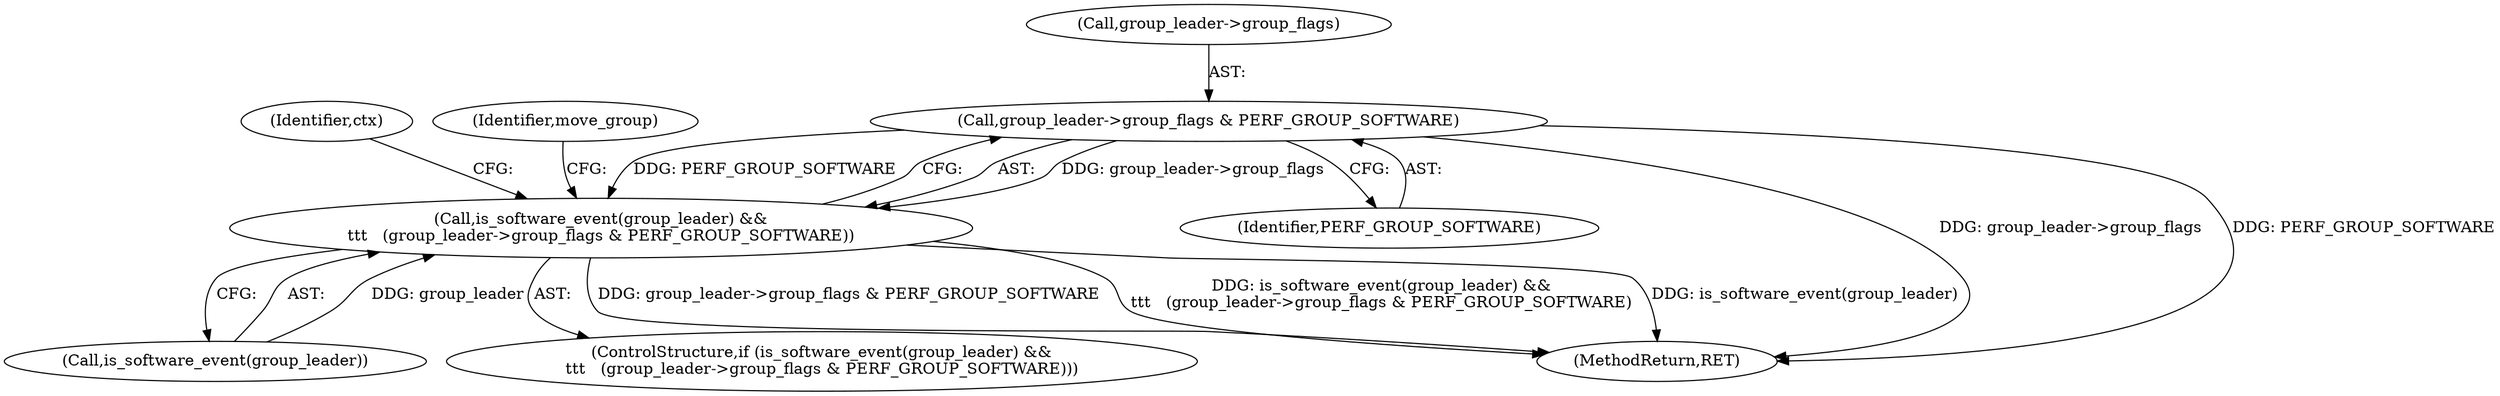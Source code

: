 digraph "0_linux_c3c87e770458aa004bd7ed3f29945ff436fd6511@pointer" {
"1000415" [label="(Call,group_leader->group_flags & PERF_GROUP_SOFTWARE)"];
"1000412" [label="(Call,is_software_event(group_leader) &&\n\t\t\t   (group_leader->group_flags & PERF_GROUP_SOFTWARE))"];
"1000425" [label="(Identifier,ctx)"];
"1000419" [label="(Identifier,PERF_GROUP_SOFTWARE)"];
"1000415" [label="(Call,group_leader->group_flags & PERF_GROUP_SOFTWARE)"];
"1000668" [label="(MethodReturn,RET)"];
"1000413" [label="(Call,is_software_event(group_leader))"];
"1000411" [label="(ControlStructure,if (is_software_event(group_leader) &&\n\t\t\t   (group_leader->group_flags & PERF_GROUP_SOFTWARE)))"];
"1000412" [label="(Call,is_software_event(group_leader) &&\n\t\t\t   (group_leader->group_flags & PERF_GROUP_SOFTWARE))"];
"1000416" [label="(Call,group_leader->group_flags)"];
"1000422" [label="(Identifier,move_group)"];
"1000415" -> "1000412"  [label="AST: "];
"1000415" -> "1000419"  [label="CFG: "];
"1000416" -> "1000415"  [label="AST: "];
"1000419" -> "1000415"  [label="AST: "];
"1000412" -> "1000415"  [label="CFG: "];
"1000415" -> "1000668"  [label="DDG: group_leader->group_flags"];
"1000415" -> "1000668"  [label="DDG: PERF_GROUP_SOFTWARE"];
"1000415" -> "1000412"  [label="DDG: group_leader->group_flags"];
"1000415" -> "1000412"  [label="DDG: PERF_GROUP_SOFTWARE"];
"1000412" -> "1000411"  [label="AST: "];
"1000412" -> "1000413"  [label="CFG: "];
"1000413" -> "1000412"  [label="AST: "];
"1000422" -> "1000412"  [label="CFG: "];
"1000425" -> "1000412"  [label="CFG: "];
"1000412" -> "1000668"  [label="DDG: is_software_event(group_leader) &&\n\t\t\t   (group_leader->group_flags & PERF_GROUP_SOFTWARE)"];
"1000412" -> "1000668"  [label="DDG: is_software_event(group_leader)"];
"1000412" -> "1000668"  [label="DDG: group_leader->group_flags & PERF_GROUP_SOFTWARE"];
"1000413" -> "1000412"  [label="DDG: group_leader"];
}
